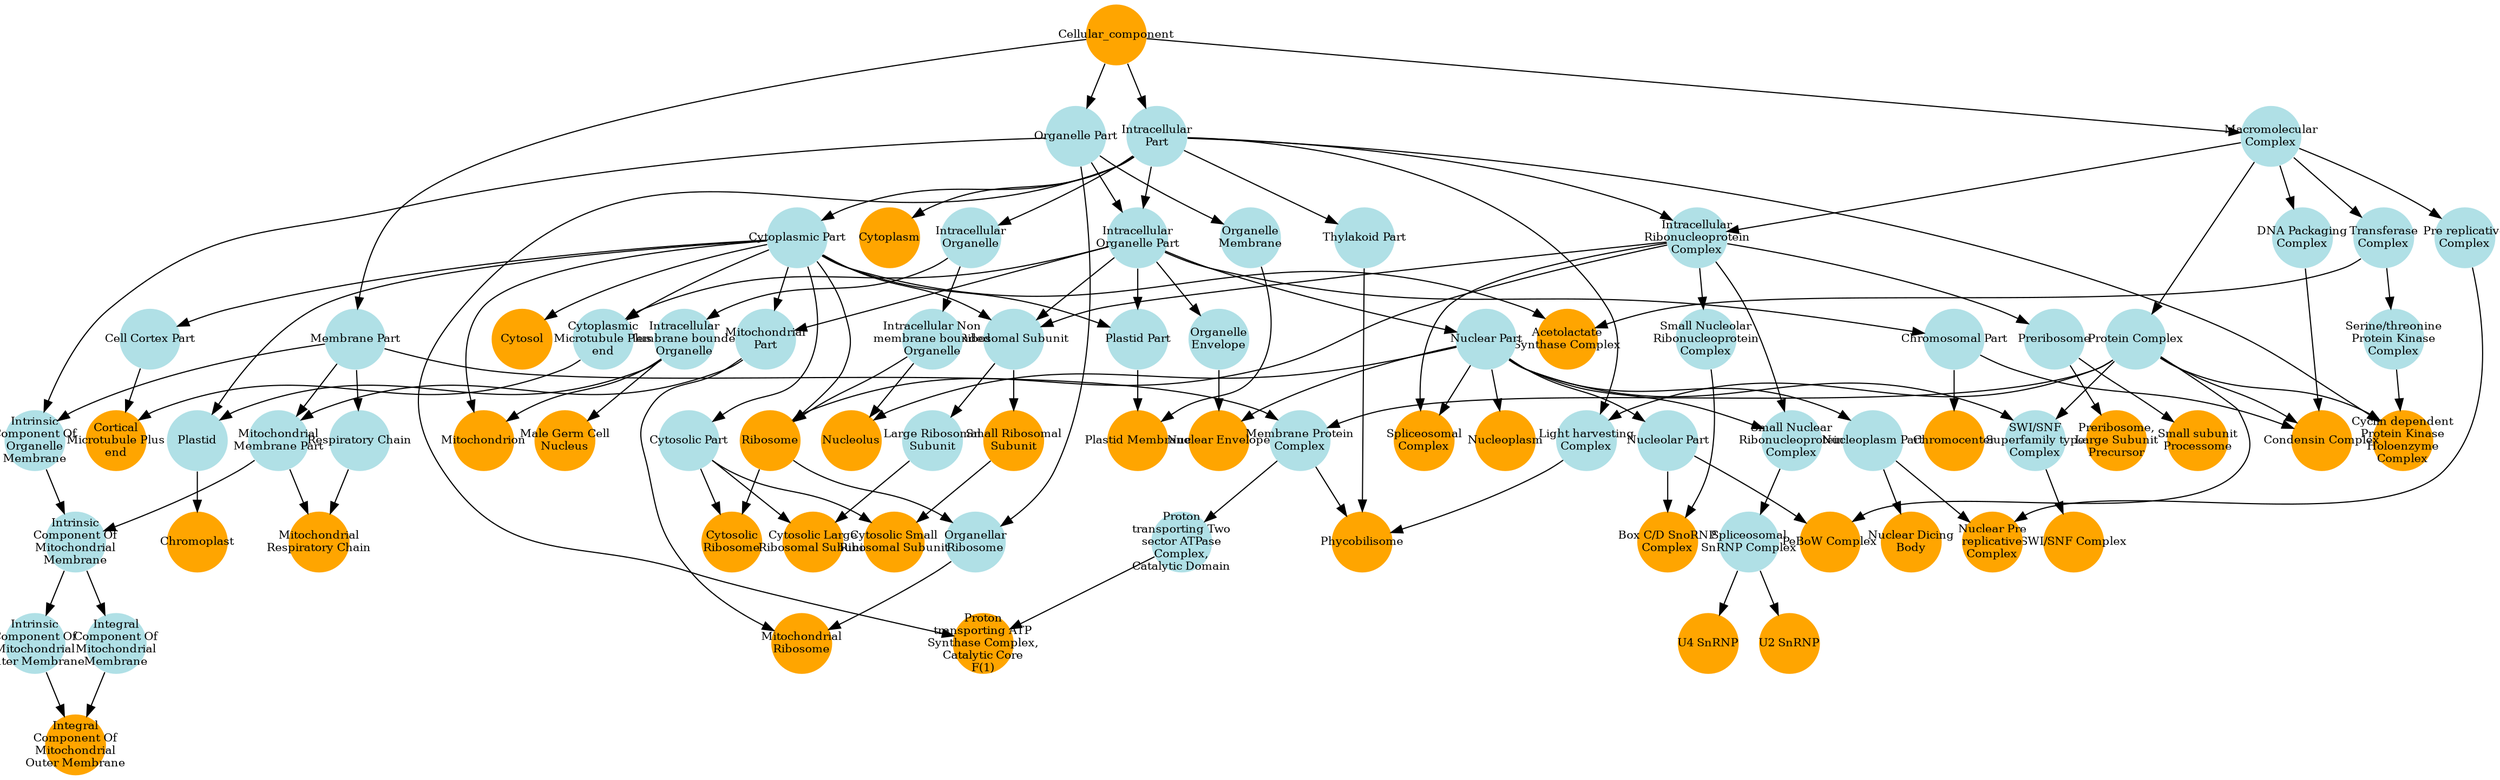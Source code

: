 digraph {
1 [style="filled", fixedsize="true", fontsize="10", shape="circle", width="0.75", fillcolor="orange", label="Cellular_component", color="transparent"];
2 [style="filled", fixedsize="true", fontsize="10", shape="circle", width="0.75", fillcolor="powderblue", label="Intracellular
Part", color="transparent"];
3 [style="filled", fixedsize="true", fontsize="10", shape="circle", width="0.75", fillcolor="powderblue", label="Macromolecular
Complex", color="transparent"];
4 [style="filled", fixedsize="true", fontsize="10", shape="circle", width="0.75", fillcolor="powderblue", label="Intracellular
Ribonucleoprotein
Complex", color="transparent"];
5 [style="filled", fixedsize="true", fontsize="10", shape="circle", width="0.75", fillcolor="powderblue", label="Intracellular
Organelle", color="transparent"];
6 [style="filled", fixedsize="true", fontsize="10", shape="circle", width="0.75", fillcolor="powderblue", label="Intracellular Non
membrane bounded
Organelle", color="transparent"];
7 [style="filled", fixedsize="true", fontsize="10", shape="circle", width="0.75", fillcolor="powderblue", label="Cytoplasmic Part", color="transparent"];
8 [style="filled", fixedsize="true", fontsize="10", shape="circle", width="0.75", fillcolor="orange", label="Ribosome", color="transparent"];
9 [style="filled", fixedsize="true", fontsize="10", shape="circle", width="0.75", fillcolor="powderblue", label="Organelle Part", color="transparent"];
10 [style="filled", fixedsize="true", fontsize="10", shape="circle", width="0.75", fillcolor="powderblue", label="Intracellular
Organelle Part", color="transparent"];
11 [style="filled", fixedsize="true", fontsize="10", shape="circle", width="0.75", fillcolor="powderblue", label="Ribosomal Subunit", color="transparent"];
12 [style="filled", fixedsize="true", fontsize="10", shape="circle", width="0.75", fillcolor="powderblue", label="Large Ribosomal
Subunit", color="transparent"];
13 [style="filled", fixedsize="true", fontsize="10", shape="circle", width="0.75", fillcolor="powderblue", label="Cytosolic Part", color="transparent"];
14 [style="filled", fixedsize="true", fontsize="10", shape="circle", width="0.75", fillcolor="orange", label="Cytosolic Large
Ribosomal Subunit", color="transparent"];
15 [style="filled", fixedsize="true", fontsize="10", shape="circle", width="0.75", fillcolor="orange", label="Cytosolic
Ribosome", color="transparent"];
16 [style="filled", fixedsize="true", fontsize="10", shape="circle", width="0.75", fillcolor="powderblue", label="Nuclear Part", color="transparent"];
17 [style="filled", fixedsize="true", fontsize="10", shape="circle", width="0.75", fillcolor="orange", label="Nucleolus", color="transparent"];
18 [style="filled", fixedsize="true", fontsize="10", shape="circle", width="0.75", fillcolor="orange", label="Small Ribosomal
Subunit", color="transparent"];
19 [style="filled", fixedsize="true", fontsize="10", shape="circle", width="0.75", fillcolor="orange", label="Cytosolic Small
Ribosomal Subunit", color="transparent"];
20 [style="filled", fixedsize="true", fontsize="10", shape="circle", width="0.75", fillcolor="powderblue", label="Preribosome", color="transparent"];
21 [style="filled", fixedsize="true", fontsize="10", shape="circle", width="0.75", fillcolor="orange", label="Preribosome,
Large Subunit
Precursor", color="transparent"];
22 [style="filled", fixedsize="true", fontsize="10", shape="circle", width="0.75", fillcolor="orange", label="Small subunit
Processome", color="transparent"];
23 [style="filled", fixedsize="true", fontsize="10", shape="circle", width="0.75", fillcolor="orange", label="Cytosol", color="transparent"];
24 [style="filled", fixedsize="true", fontsize="10", shape="circle", width="0.75", fillcolor="powderblue", label="Protein Complex", color="transparent"];
25 [style="filled", fixedsize="true", fontsize="10", shape="circle", width="0.75", fillcolor="powderblue", label="Transferase
Complex", color="transparent"];
26 [style="filled", fixedsize="true", fontsize="10", shape="circle", width="0.75", fillcolor="powderblue", label="Serine/threonine
Protein Kinase
Complex", color="transparent"];
27 [style="filled", fixedsize="true", fontsize="10", shape="circle", width="0.75", fillcolor="orange", label="Cyclin dependent
Protein Kinase
Holoenzyme
Complex", color="transparent"];
28 [style="filled", fixedsize="true", fontsize="10", shape="circle", width="0.75", fillcolor="orange", label="Nucleoplasm", color="transparent"];
29 [style="filled", fixedsize="true", fontsize="10", shape="circle", width="0.75", fillcolor="powderblue", label="Nucleolar Part", color="transparent"];
30 [style="filled", fixedsize="true", fontsize="10", shape="circle", width="0.75", fillcolor="orange", label="PeBoW Complex", color="transparent"];
31 [style="filled", fixedsize="true", fontsize="10", shape="circle", width="0.75", fillcolor="powderblue", label="Membrane Part", color="transparent"];
32 [style="filled", fixedsize="true", fontsize="10", shape="circle", width="0.75", fillcolor="powderblue", label="Mitochondrial
Part", color="transparent"];
33 [style="filled", fixedsize="true", fontsize="10", shape="circle", width="0.75", fillcolor="powderblue", label="Mitochondrial
Membrane Part", color="transparent"];
34 [style="filled", fixedsize="true", fontsize="10", shape="circle", width="0.75", fillcolor="powderblue", label="Respiratory Chain", color="transparent"];
35 [style="filled", fixedsize="true", fontsize="10", shape="circle", width="0.75", fillcolor="orange", label="Mitochondrial
Respiratory Chain", color="transparent"];
36 [style="filled", fixedsize="true", fontsize="10", shape="circle", width="0.75", fillcolor="powderblue", label="Small Nuclear
Ribonucleoprotein
Complex", color="transparent"];
37 [style="filled", fixedsize="true", fontsize="10", shape="circle", width="0.75", fillcolor="powderblue", label="Spliceosomal
SnRNP Complex", color="transparent"];
38 [style="filled", fixedsize="true", fontsize="10", shape="circle", width="0.75", fillcolor="orange", label="U4 SnRNP", color="transparent"];
39 [style="filled", fixedsize="true", fontsize="10", shape="circle", width="0.75", fillcolor="powderblue", label="SWI/SNF
Superfamily type
Complex", color="transparent"];
40 [style="filled", fixedsize="true", fontsize="10", shape="circle", width="0.75", fillcolor="orange", label="SWI/SNF Complex", color="transparent"];
41 [style="filled", fixedsize="true", fontsize="10", shape="circle", width="0.75", fillcolor="powderblue", label="Small Nucleolar
Ribonucleoprotein
Complex", color="transparent"];
42 [style="filled", fixedsize="true", fontsize="10", shape="circle", width="0.75", fillcolor="orange", label="Box C/D SnoRNP
Complex", color="transparent"];
43 [style="filled", fixedsize="true", fontsize="10", shape="circle", width="0.75", fillcolor="powderblue", label="Organelle
Envelope", color="transparent"];
44 [style="filled", fixedsize="true", fontsize="10", shape="circle", width="0.75", fillcolor="orange", label="Nuclear Envelope", color="transparent"];
45 [style="filled", fixedsize="true", fontsize="10", shape="circle", width="0.75", fillcolor="powderblue", label="Chromosomal Part", color="transparent"];
46 [style="filled", fixedsize="true", fontsize="10", shape="circle", width="0.75", fillcolor="powderblue", label="DNA Packaging
Complex", color="transparent"];
47 [style="filled", fixedsize="true", fontsize="10", shape="circle", width="0.75", fillcolor="orange", label="Condensin Complex", color="transparent"];
48 [style="filled", fixedsize="true", fontsize="10", shape="circle", width="0.75", fillcolor="powderblue", label="Cell Cortex Part", color="transparent"];
49 [style="filled", fixedsize="true", fontsize="10", shape="circle", width="0.75", fillcolor="powderblue", label="Cytoplasmic
Microtubule Plus
end", color="transparent"];
50 [style="filled", fixedsize="true", fontsize="10", shape="circle", width="0.75", fillcolor="orange", label="Cortical
Microtubule Plus
end", color="transparent"];
51 [style="filled", fixedsize="true", fontsize="10", shape="circle", width="0.75", fillcolor="powderblue", label="Pre replicative
Complex", color="transparent"];
52 [style="filled", fixedsize="true", fontsize="10", shape="circle", width="0.75", fillcolor="powderblue", label="Nucleoplasm Part", color="transparent"];
53 [style="filled", fixedsize="true", fontsize="10", shape="circle", width="0.75", fillcolor="orange", label="Nuclear Pre
replicative
Complex", color="transparent"];
54 [style="filled", fixedsize="true", fontsize="10", shape="circle", width="0.75", fillcolor="powderblue", label="Organelle
Membrane", color="transparent"];
55 [style="filled", fixedsize="true", fontsize="10", shape="circle", width="0.75", fillcolor="powderblue", label="Plastid Part", color="transparent"];
56 [style="filled", fixedsize="true", fontsize="10", shape="circle", width="0.75", fillcolor="orange", label="Plastid Membrane", color="transparent"];
57 [style="filled", fixedsize="true", fontsize="10", shape="circle", width="0.75", fillcolor="orange", label="Nuclear Dicing
Body", color="transparent"];
58 [style="filled", fixedsize="true", fontsize="10", shape="circle", width="0.75", fillcolor="powderblue", label="Intracellular
Membrane bounded
Organelle", color="transparent"];
59 [style="filled", fixedsize="true", fontsize="10", shape="circle", width="0.75", fillcolor="orange", label="Male Germ Cell
Nucleus", color="transparent"];
60 [style="filled", fixedsize="true", fontsize="10", shape="circle", width="0.75", fillcolor="powderblue", label="Light harvesting
Complex", color="transparent"];
61 [style="filled", fixedsize="true", fontsize="10", shape="circle", width="0.75", fillcolor="powderblue", label="Thylakoid Part", color="transparent"];
62 [style="filled", fixedsize="true", fontsize="10", shape="circle", width="0.75", fillcolor="powderblue", label="Membrane Protein
Complex", color="transparent"];
63 [style="filled", fixedsize="true", fontsize="10", shape="circle", width="0.75", fillcolor="orange", label="Phycobilisome", color="transparent"];
64 [style="filled", fixedsize="true", fontsize="10", shape="circle", width="0.75", fillcolor="powderblue", label="Intrinsic
Component Of
Organelle
Membrane", color="transparent"];
65 [style="filled", fixedsize="true", fontsize="10", shape="circle", width="0.75", fillcolor="powderblue", label="Intrinsic
Component Of
Mitochondrial
Membrane", color="transparent"];
66 [style="filled", fixedsize="true", fontsize="10", shape="circle", width="0.75", fillcolor="powderblue", label="Intrinsic
Component Of
Mitochondrial
Outer Membrane", color="transparent"];
67 [style="filled", fixedsize="true", fontsize="10", shape="circle", width="0.75", fillcolor="powderblue", label="Integral
Component Of
Mitochondrial
Membrane", color="transparent"];
68 [style="filled", fixedsize="true", fontsize="10", shape="circle", width="0.75", fillcolor="orange", label="Integral
Component Of
Mitochondrial
Outer Membrane", color="transparent"];
69 [style="filled", fixedsize="true", fontsize="10", shape="circle", width="0.75", fillcolor="orange", label="Spliceosomal
Complex", color="transparent"];
70 [style="filled", fixedsize="true", fontsize="10", shape="circle", width="0.75", fillcolor="orange", label="Cytoplasm", color="transparent"];
71 [style="filled", fixedsize="true", fontsize="10", shape="circle", width="0.75", fillcolor="orange", label="Acetolactate
Synthase Complex", color="transparent"];
72 [style="filled", fixedsize="true", fontsize="10", shape="circle", width="0.75", fillcolor="powderblue", label="Plastid", color="transparent"];
73 [style="filled", fixedsize="true", fontsize="10", shape="circle", width="0.75", fillcolor="orange", label="Chromoplast", color="transparent"];
74 [style="filled", fixedsize="true", fontsize="10", shape="circle", width="0.75", fillcolor="orange", label="Chromocenter", color="transparent"];
75 [style="filled", fixedsize="true", fontsize="10", shape="circle", width="0.75", fillcolor="orange", label="Mitochondrion", color="transparent"];
76 [style="filled", fixedsize="true", fontsize="10", shape="circle", width="0.75", fillcolor="powderblue", label="Organellar
Ribosome", color="transparent"];
77 [style="filled", fixedsize="true", fontsize="10", shape="circle", width="0.75", fillcolor="orange", label="Mitochondrial
Ribosome", color="transparent"];
78 [style="filled", fixedsize="true", fontsize="10", shape="circle", width="0.75", fillcolor="orange", label="U2 SnRNP", color="transparent"];
79 [style="filled", fixedsize="true", fontsize="10", shape="circle", width="0.75", fillcolor="powderblue", label="Proton
transporting Two
sector ATPase
Complex,
Catalytic Domain", color="transparent"];
80 [style="filled", fixedsize="true", fontsize="10", shape="circle", width="0.75", fillcolor="orange", label="Proton
transporting ATP
Synthase Complex,
Catalytic Core
F(1)", color="transparent"];
1 -> 2 [color="#000000", lty="solid"];
1 -> 3 [color="#000000", lty="solid"];
2 -> 4 [color="#000000", lty="solid"];
3 -> 4 [color="#000000", lty="solid"];
2 -> 5 [color="#000000", lty="solid"];
5 -> 6 [color="#000000", lty="solid"];
2 -> 7 [color="#000000", lty="solid"];
4 -> 8 [color="#000000", lty="solid"];
6 -> 8 [color="#000000", lty="solid"];
7 -> 8 [color="#000000", lty="solid"];
1 -> 9 [color="#000000", lty="solid"];
2 -> 10 [color="#000000", lty="solid"];
9 -> 10 [color="#000000", lty="solid"];
4 -> 11 [color="#000000", lty="solid"];
7 -> 11 [color="#000000", lty="solid"];
10 -> 11 [color="#000000", lty="solid"];
11 -> 12 [color="#000000", lty="solid"];
7 -> 13 [color="#000000", lty="solid"];
12 -> 14 [color="#000000", lty="solid"];
13 -> 14 [color="#000000", lty="solid"];
8 -> 15 [color="#000000", lty="solid"];
13 -> 15 [color="#000000", lty="solid"];
10 -> 16 [color="#000000", lty="solid"];
6 -> 17 [color="#000000", lty="solid"];
16 -> 17 [color="#000000", lty="solid"];
11 -> 18 [color="#000000", lty="solid"];
13 -> 19 [color="#000000", lty="solid"];
18 -> 19 [color="#000000", lty="solid"];
4 -> 20 [color="#000000", lty="solid"];
20 -> 21 [color="#000000", lty="solid"];
20 -> 22 [color="#000000", lty="solid"];
7 -> 23 [color="#000000", lty="solid"];
3 -> 24 [color="#000000", lty="solid"];
3 -> 25 [color="#000000", lty="solid"];
25 -> 26 [color="#000000", lty="solid"];
2 -> 27 [color="#000000", lty="solid"];
24 -> 27 [color="#000000", lty="solid"];
26 -> 27 [color="#000000", lty="solid"];
16 -> 28 [color="#000000", lty="solid"];
16 -> 29 [color="#000000", lty="solid"];
24 -> 30 [color="#000000", lty="solid"];
29 -> 30 [color="#000000", lty="solid"];
1 -> 31 [color="#000000", lty="solid"];
7 -> 32 [color="#000000", lty="solid"];
10 -> 32 [color="#000000", lty="solid"];
31 -> 33 [color="#000000", lty="solid"];
32 -> 33 [color="#000000", lty="solid"];
31 -> 34 [color="#000000", lty="solid"];
33 -> 35 [color="#000000", lty="solid"];
34 -> 35 [color="#000000", lty="solid"];
4 -> 36 [color="#000000", lty="solid"];
16 -> 36 [color="#000000", lty="solid"];
36 -> 37 [color="#000000", lty="solid"];
37 -> 38 [color="#000000", lty="solid"];
16 -> 39 [color="#000000", lty="solid"];
24 -> 39 [color="#000000", lty="solid"];
39 -> 40 [color="#000000", lty="solid"];
4 -> 41 [color="#000000", lty="solid"];
29 -> 42 [color="#000000", lty="solid"];
41 -> 42 [color="#000000", lty="solid"];
10 -> 43 [color="#000000", lty="solid"];
16 -> 44 [color="#000000", lty="solid"];
43 -> 44 [color="#000000", lty="solid"];
10 -> 45 [color="#000000", lty="solid"];
3 -> 46 [color="#000000", lty="solid"];
24 -> 47 [color="#000000", lty="solid"];
45 -> 47 [color="#000000", lty="solid"];
46 -> 47 [color="#000000", lty="solid"];
7 -> 48 [color="#000000", lty="solid"];
7 -> 49 [color="#000000", lty="solid"];
10 -> 49 [color="#000000", lty="solid"];
48 -> 50 [color="#000000", lty="solid"];
49 -> 50 [color="#000000", lty="solid"];
3 -> 51 [color="#000000", lty="solid"];
16 -> 52 [color="#000000", lty="solid"];
51 -> 53 [color="#000000", lty="solid"];
52 -> 53 [color="#000000", lty="solid"];
9 -> 54 [color="#000000", lty="solid"];
7 -> 55 [color="#000000", lty="solid"];
10 -> 55 [color="#000000", lty="solid"];
54 -> 56 [color="#000000", lty="solid"];
55 -> 56 [color="#000000", lty="solid"];
52 -> 57 [color="#000000", lty="solid"];
5 -> 58 [color="#000000", lty="solid"];
58 -> 59 [color="#000000", lty="solid"];
2 -> 60 [color="#000000", lty="solid"];
24 -> 60 [color="#000000", lty="solid"];
2 -> 61 [color="#000000", lty="solid"];
24 -> 62 [color="#000000", lty="solid"];
31 -> 62 [color="#000000", lty="solid"];
60 -> 63 [color="#000000", lty="solid"];
61 -> 63 [color="#000000", lty="solid"];
62 -> 63 [color="#000000", lty="solid"];
9 -> 64 [color="#000000", lty="solid"];
31 -> 64 [color="#000000", lty="solid"];
33 -> 65 [color="#000000", lty="solid"];
64 -> 65 [color="#000000", lty="solid"];
65 -> 66 [color="#000000", lty="solid"];
65 -> 67 [color="#000000", lty="solid"];
66 -> 68 [color="#000000", lty="solid"];
67 -> 68 [color="#000000", lty="solid"];
4 -> 69 [color="#000000", lty="solid"];
16 -> 69 [color="#000000", lty="solid"];
2 -> 70 [color="#000000", lty="solid"];
7 -> 71 [color="#000000", lty="solid"];
25 -> 71 [color="#000000", lty="solid"];
7 -> 72 [color="#000000", lty="solid"];
58 -> 72 [color="#000000", lty="solid"];
72 -> 73 [color="#000000", lty="solid"];
45 -> 74 [color="#000000", lty="solid"];
7 -> 75 [color="#000000", lty="solid"];
58 -> 75 [color="#000000", lty="solid"];
8 -> 76 [color="#000000", lty="solid"];
9 -> 76 [color="#000000", lty="solid"];
32 -> 77 [color="#000000", lty="solid"];
76 -> 77 [color="#000000", lty="solid"];
37 -> 78 [color="#000000", lty="solid"];
62 -> 79 [color="#000000", lty="solid"];
2 -> 80 [color="#000000", lty="solid"];
79 -> 80 [color="#000000", lty="solid"];
}
